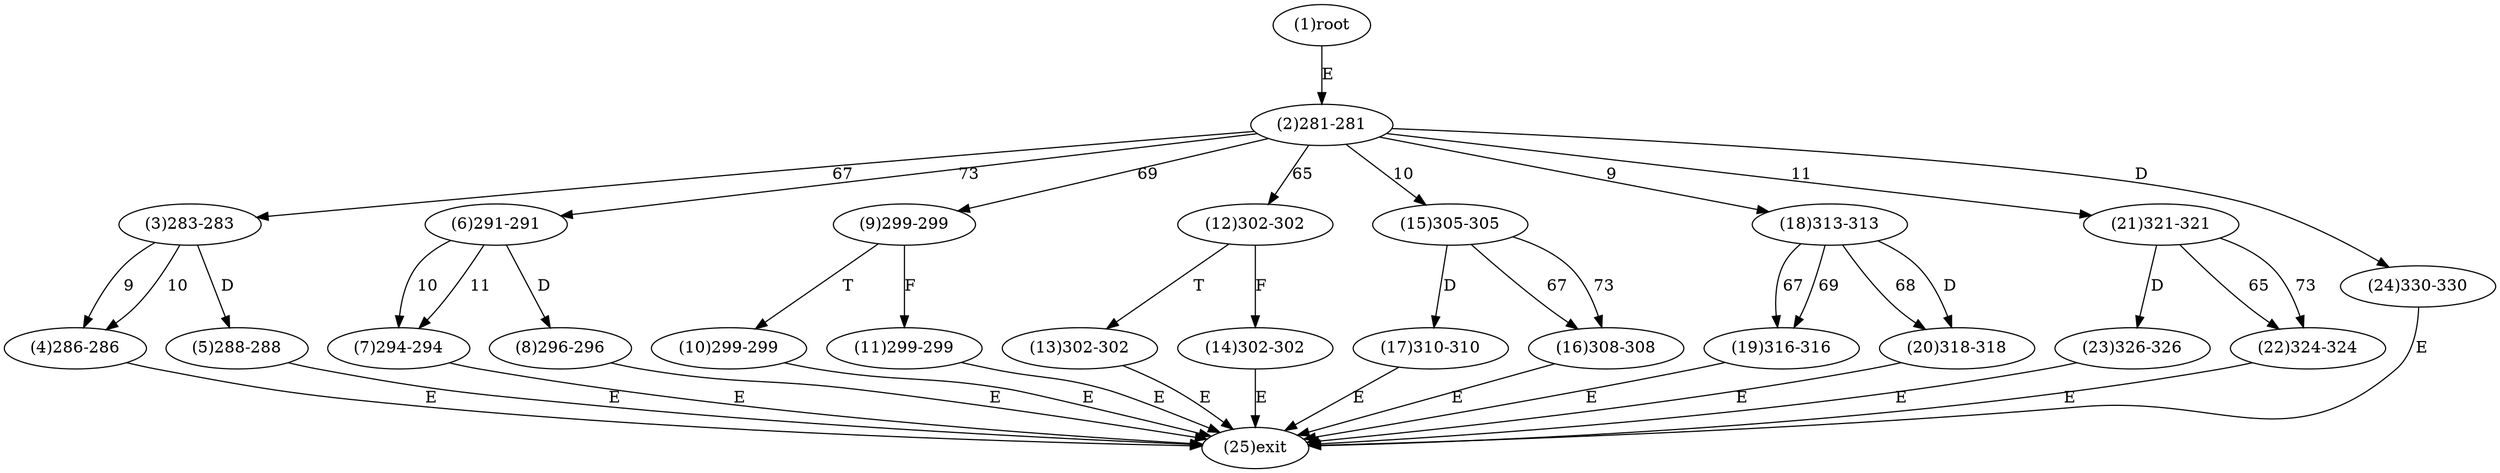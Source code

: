 digraph "" { 
1[ label="(1)root"];
2[ label="(2)281-281"];
3[ label="(3)283-283"];
4[ label="(4)286-286"];
5[ label="(5)288-288"];
6[ label="(6)291-291"];
7[ label="(7)294-294"];
8[ label="(8)296-296"];
9[ label="(9)299-299"];
10[ label="(10)299-299"];
11[ label="(11)299-299"];
12[ label="(12)302-302"];
13[ label="(13)302-302"];
14[ label="(14)302-302"];
15[ label="(15)305-305"];
17[ label="(17)310-310"];
16[ label="(16)308-308"];
19[ label="(19)316-316"];
18[ label="(18)313-313"];
21[ label="(21)321-321"];
20[ label="(20)318-318"];
23[ label="(23)326-326"];
22[ label="(22)324-324"];
25[ label="(25)exit"];
24[ label="(24)330-330"];
1->2[ label="E"];
2->18[ label="9"];
2->15[ label="10"];
2->21[ label="11"];
2->12[ label="65"];
2->3[ label="67"];
2->9[ label="69"];
2->6[ label="73"];
2->24[ label="D"];
3->4[ label="9"];
3->4[ label="10"];
3->5[ label="D"];
4->25[ label="E"];
5->25[ label="E"];
6->7[ label="10"];
6->7[ label="11"];
6->8[ label="D"];
7->25[ label="E"];
8->25[ label="E"];
9->11[ label="F"];
9->10[ label="T"];
10->25[ label="E"];
11->25[ label="E"];
12->14[ label="F"];
12->13[ label="T"];
13->25[ label="E"];
14->25[ label="E"];
15->16[ label="67"];
15->16[ label="73"];
15->17[ label="D"];
16->25[ label="E"];
17->25[ label="E"];
18->19[ label="67"];
18->20[ label="68"];
18->19[ label="69"];
18->20[ label="D"];
19->25[ label="E"];
20->25[ label="E"];
21->22[ label="65"];
21->22[ label="73"];
21->23[ label="D"];
22->25[ label="E"];
23->25[ label="E"];
24->25[ label="E"];
}